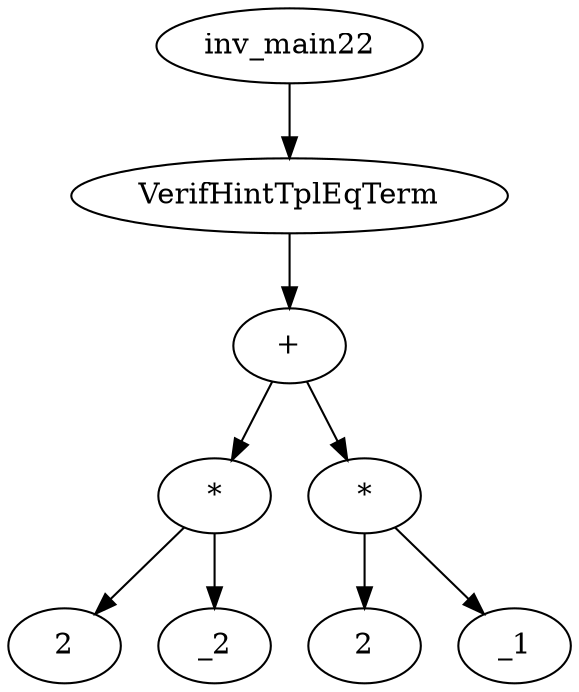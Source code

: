digraph dag {
0 [label="inv_main22"];
1 [label="VerifHintTplEqTerm"];
2 [label="+"];
3 [label="*"];
4 [label="2"];
5 [label="_2"];
6 [label="*"];
7 [label="2"];
8 [label="_1"];
0->1
1->2
2->3
2 -> 6
3->5
3 -> 4
6->8
6 -> 7
}
